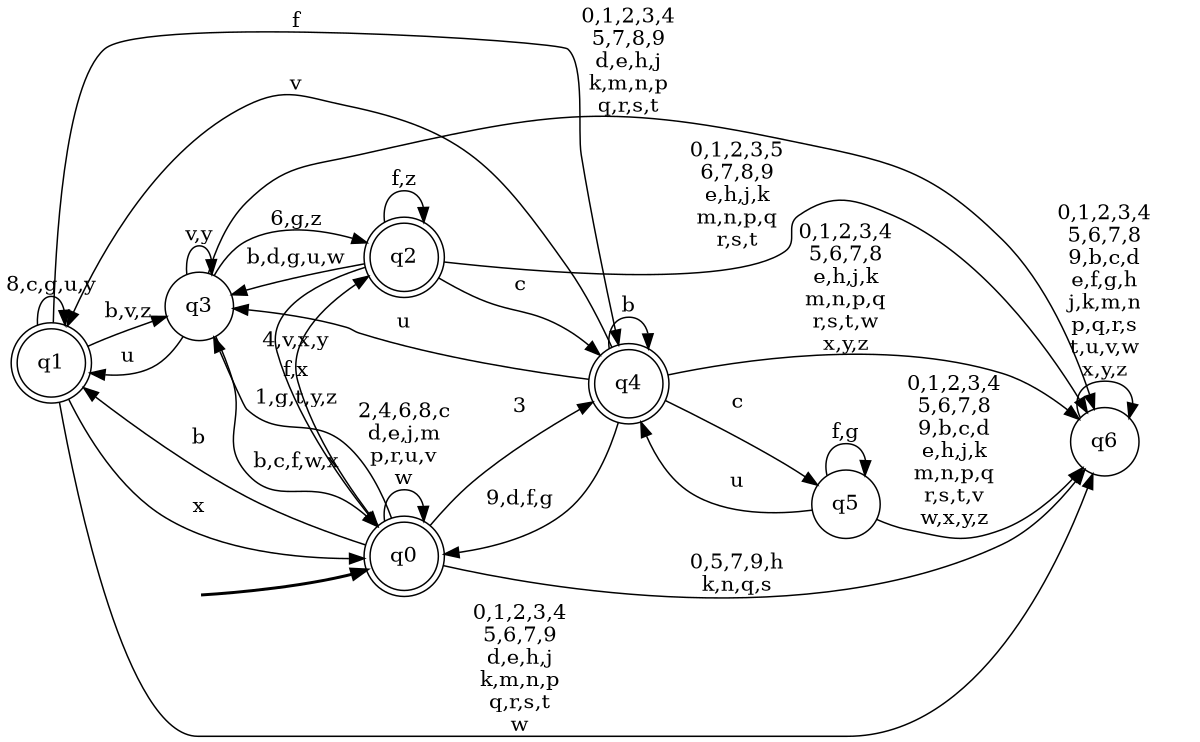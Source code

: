 digraph BlueStar {
__start0 [style = invis, shape = none, label = "", width = 0, height = 0];

rankdir=LR;
size="8,5";

s0 [style="rounded,filled", color="black", fillcolor="white" shape="doublecircle", label="q0"];
s1 [style="rounded,filled", color="black", fillcolor="white" shape="doublecircle", label="q1"];
s2 [style="rounded,filled", color="black", fillcolor="white" shape="doublecircle", label="q2"];
s3 [style="filled", color="black", fillcolor="white" shape="circle", label="q3"];
s4 [style="rounded,filled", color="black", fillcolor="white" shape="doublecircle", label="q4"];
s5 [style="filled", color="black", fillcolor="white" shape="circle", label="q5"];
s6 [style="filled", color="black", fillcolor="white" shape="circle", label="q6"];
subgraph cluster_main { 
	graph [pad=".75", ranksep="0.15", nodesep="0.15"];
	 style=invis; 
	__start0 -> s0 [penwidth=2];
}
s0 -> s0 [label="2,4,6,8,c\nd,e,j,m\np,r,u,v\nw"];
s0 -> s1 [label="b"];
s0 -> s2 [label="f,x"];
s0 -> s3 [label="1,g,t,y,z"];
s0 -> s4 [label="3"];
s0 -> s6 [label="0,5,7,9,h\nk,n,q,s"];
s1 -> s0 [label="x"];
s1 -> s1 [label="8,c,g,u,y"];
s1 -> s3 [label="b,v,z"];
s1 -> s4 [label="f"];
s1 -> s6 [label="0,1,2,3,4\n5,6,7,9\nd,e,h,j\nk,m,n,p\nq,r,s,t\nw"];
s2 -> s0 [label="4,v,x,y"];
s2 -> s2 [label="f,z"];
s2 -> s3 [label="b,d,g,u,w"];
s2 -> s4 [label="c"];
s2 -> s6 [label="0,1,2,3,5\n6,7,8,9\ne,h,j,k\nm,n,p,q\nr,s,t"];
s3 -> s0 [label="b,c,f,w,x"];
s3 -> s1 [label="u"];
s3 -> s2 [label="6,g,z"];
s3 -> s3 [label="v,y"];
s3 -> s6 [label="0,1,2,3,4\n5,7,8,9\nd,e,h,j\nk,m,n,p\nq,r,s,t"];
s4 -> s0 [label="9,d,f,g"];
s4 -> s1 [label="v"];
s4 -> s3 [label="u"];
s4 -> s4 [label="b"];
s4 -> s5 [label="c"];
s4 -> s6 [label="0,1,2,3,4\n5,6,7,8\ne,h,j,k\nm,n,p,q\nr,s,t,w\nx,y,z"];
s5 -> s4 [label="u"];
s5 -> s5 [label="f,g"];
s5 -> s6 [label="0,1,2,3,4\n5,6,7,8\n9,b,c,d\ne,h,j,k\nm,n,p,q\nr,s,t,v\nw,x,y,z"];
s6 -> s6 [label="0,1,2,3,4\n5,6,7,8\n9,b,c,d\ne,f,g,h\nj,k,m,n\np,q,r,s\nt,u,v,w\nx,y,z"];

}